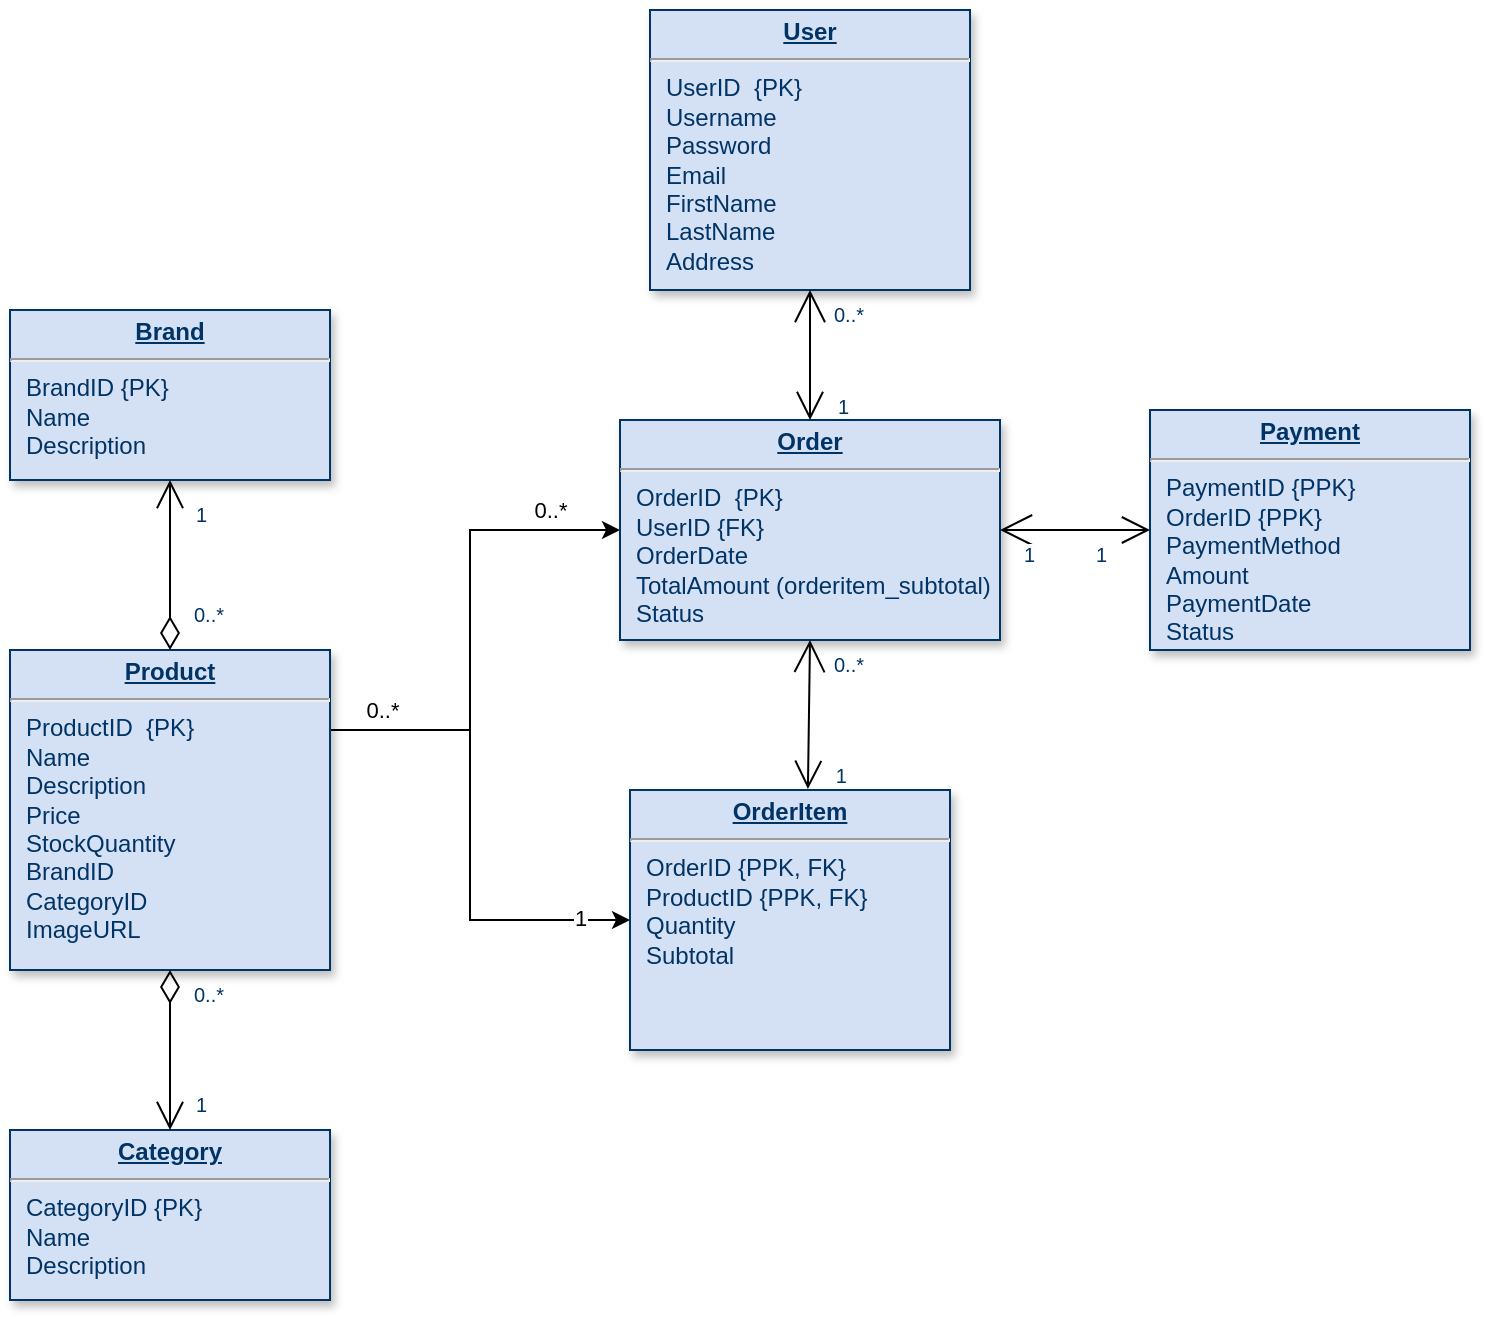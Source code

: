 <mxfile version="26.1.1">
  <diagram name="Page-1" id="efa7a0a1-bf9b-a30e-e6df-94a7791c09e9">
    <mxGraphModel dx="715" dy="888" grid="1" gridSize="10" guides="1" tooltips="1" connect="1" arrows="1" fold="1" page="1" pageScale="1" pageWidth="826" pageHeight="1169" background="none" math="0" shadow="0">
      <root>
        <mxCell id="0" />
        <mxCell id="1" parent="0" />
        <mxCell id="21" value="&lt;p style=&quot;margin: 0px; margin-top: 4px; text-align: center; text-decoration: underline;&quot;&gt;&lt;b&gt;Category&lt;br&gt;&lt;/b&gt;&lt;/p&gt;&lt;hr&gt;&lt;p style=&quot;margin: 0px; margin-left: 8px;&quot;&gt;CategoryID&lt;span style=&quot;background-color: transparent; color: light-dark(rgb(0, 51, 102), rgb(161, 205, 249));&quot;&gt;&amp;nbsp;&lt;/span&gt;&lt;span style=&quot;background-color: transparent; color: light-dark(rgb(0, 51, 102), rgb(161, 205, 249));&quot;&gt;{PK}&lt;/span&gt;&lt;/p&gt;&lt;p style=&quot;margin: 0px; margin-left: 8px;&quot;&gt;Name&lt;/p&gt;&lt;p style=&quot;margin: 0px; margin-left: 8px;&quot;&gt;Description&lt;/p&gt;" style="verticalAlign=top;align=left;overflow=fill;fontSize=12;fontFamily=Helvetica;html=1;strokeColor=#003366;shadow=1;fillColor=#D4E1F5;fontColor=#003366" parent="1" vertex="1">
          <mxGeometry x="80" y="920" width="160" height="85" as="geometry" />
        </mxCell>
        <mxCell id="bglmUNYggjSopZwdhN66-133" style="edgeStyle=orthogonalEdgeStyle;rounded=0;orthogonalLoop=1;jettySize=auto;html=1;exitX=1;exitY=0.25;exitDx=0;exitDy=0;entryX=0;entryY=0.5;entryDx=0;entryDy=0;" edge="1" parent="1" source="25" target="bglmUNYggjSopZwdhN66-116">
          <mxGeometry relative="1" as="geometry">
            <Array as="points">
              <mxPoint x="310" y="720" />
              <mxPoint x="310" y="620" />
            </Array>
          </mxGeometry>
        </mxCell>
        <mxCell id="bglmUNYggjSopZwdhN66-134" value="0..*" style="edgeLabel;html=1;align=center;verticalAlign=middle;resizable=0;points=[];" vertex="1" connectable="0" parent="bglmUNYggjSopZwdhN66-133">
          <mxGeometry x="-0.875" relative="1" as="geometry">
            <mxPoint x="10" y="-10" as="offset" />
          </mxGeometry>
        </mxCell>
        <mxCell id="bglmUNYggjSopZwdhN66-135" value="0..*" style="edgeLabel;html=1;align=center;verticalAlign=middle;resizable=0;points=[];" vertex="1" connectable="0" parent="bglmUNYggjSopZwdhN66-133">
          <mxGeometry x="0.713" y="1" relative="1" as="geometry">
            <mxPoint y="-9" as="offset" />
          </mxGeometry>
        </mxCell>
        <mxCell id="bglmUNYggjSopZwdhN66-136" style="edgeStyle=orthogonalEdgeStyle;rounded=0;orthogonalLoop=1;jettySize=auto;html=1;exitX=1;exitY=0.5;exitDx=0;exitDy=0;entryX=0;entryY=0.5;entryDx=0;entryDy=0;" edge="1" parent="1" source="25" target="bglmUNYggjSopZwdhN66-117">
          <mxGeometry relative="1" as="geometry">
            <Array as="points">
              <mxPoint x="240" y="720" />
              <mxPoint x="310" y="720" />
              <mxPoint x="310" y="815" />
            </Array>
          </mxGeometry>
        </mxCell>
        <mxCell id="bglmUNYggjSopZwdhN66-137" value="1" style="edgeLabel;html=1;align=center;verticalAlign=middle;resizable=0;points=[];" vertex="1" connectable="0" parent="bglmUNYggjSopZwdhN66-136">
          <mxGeometry x="0.821" y="1" relative="1" as="geometry">
            <mxPoint as="offset" />
          </mxGeometry>
        </mxCell>
        <mxCell id="25" value="&lt;p style=&quot;margin: 0px; margin-top: 4px; text-align: center; text-decoration: underline;&quot;&gt;&lt;strong&gt;Product&lt;/strong&gt;&lt;/p&gt;&lt;hr&gt;&lt;p style=&quot;margin: 0px; margin-left: 8px;&quot;&gt;ProductID&amp;nbsp;&lt;span style=&quot;background-color: transparent; color: light-dark(rgb(0, 51, 102), rgb(161, 205, 249));&quot;&gt;&amp;nbsp;&lt;/span&gt;&lt;span style=&quot;background-color: transparent; color: light-dark(rgb(0, 51, 102), rgb(161, 205, 249));&quot;&gt;{PK}&lt;/span&gt;&lt;/p&gt;&lt;p style=&quot;margin: 0px; margin-left: 8px;&quot;&gt;Name&lt;/p&gt;&lt;p style=&quot;margin: 0px; margin-left: 8px;&quot;&gt;Description&lt;/p&gt;&lt;p style=&quot;margin: 0px; margin-left: 8px;&quot;&gt;Price&lt;/p&gt;&lt;p style=&quot;margin: 0px; margin-left: 8px;&quot;&gt;StockQuantity&lt;/p&gt;&lt;p style=&quot;margin: 0px; margin-left: 8px;&quot;&gt;BrandID&lt;/p&gt;&lt;p style=&quot;margin: 0px; margin-left: 8px;&quot;&gt;CategoryID&lt;/p&gt;&lt;p style=&quot;margin: 0px; margin-left: 8px;&quot;&gt;ImageURL&lt;/p&gt;" style="verticalAlign=top;align=left;overflow=fill;fontSize=12;fontFamily=Helvetica;html=1;strokeColor=#003366;shadow=1;fillColor=#D4E1F5;fontColor=#003366" parent="1" vertex="1">
          <mxGeometry x="80.0" y="680.0" width="160" height="160" as="geometry" />
        </mxCell>
        <mxCell id="90" value="" style="endArrow=open;endSize=12;startArrow=diamondThin;startSize=14;startFill=0;edgeStyle=orthogonalEdgeStyle" parent="1" source="25" target="21" edge="1">
          <mxGeometry x="620" y="340" as="geometry">
            <mxPoint x="660" y="1010" as="sourcePoint" />
            <mxPoint x="820" y="1010" as="targetPoint" />
          </mxGeometry>
        </mxCell>
        <mxCell id="91" value="0..*" style="resizable=0;align=left;verticalAlign=top;labelBackgroundColor=#ffffff;fontSize=10;strokeColor=#003366;shadow=1;fillColor=#D4E1F5;fontColor=#003366" parent="90" connectable="0" vertex="1">
          <mxGeometry x="-1" relative="1" as="geometry">
            <mxPoint x="10" as="offset" />
          </mxGeometry>
        </mxCell>
        <mxCell id="92" value="1" style="resizable=0;align=right;verticalAlign=top;labelBackgroundColor=#ffffff;fontSize=10;strokeColor=#003366;shadow=1;fillColor=#D4E1F5;fontColor=#003366" parent="90" connectable="0" vertex="1">
          <mxGeometry x="1" relative="1" as="geometry">
            <mxPoint x="20" y="-25.0" as="offset" />
          </mxGeometry>
        </mxCell>
        <mxCell id="bglmUNYggjSopZwdhN66-114" value="&lt;p style=&quot;margin: 0px; margin-top: 4px; text-align: center; text-decoration: underline;&quot;&gt;&lt;b&gt;Brand&lt;/b&gt;&lt;/p&gt;&lt;hr&gt;&lt;p style=&quot;margin: 0px; margin-left: 8px;&quot;&gt;BrandID {PK}&lt;/p&gt;&lt;p style=&quot;margin: 0px; margin-left: 8px;&quot;&gt;Name&lt;/p&gt;&lt;p style=&quot;margin: 0px; margin-left: 8px;&quot;&gt;Description&lt;/p&gt;" style="verticalAlign=top;align=left;overflow=fill;fontSize=12;fontFamily=Helvetica;html=1;strokeColor=#003366;shadow=1;fillColor=#D4E1F5;fontColor=#003366" vertex="1" parent="1">
          <mxGeometry x="80" y="510" width="160" height="85" as="geometry" />
        </mxCell>
        <mxCell id="bglmUNYggjSopZwdhN66-115" value="&lt;p style=&quot;margin: 0px; margin-top: 4px; text-align: center; text-decoration: underline;&quot;&gt;&lt;b&gt;User&lt;/b&gt;&lt;/p&gt;&lt;hr&gt;&lt;p style=&quot;margin: 0px; margin-left: 8px;&quot;&gt;UserID&amp;nbsp;&lt;span style=&quot;background-color: transparent; color: light-dark(rgb(0, 51, 102), rgb(161, 205, 249));&quot;&gt;&amp;nbsp;&lt;/span&gt;&lt;span style=&quot;background-color: transparent; color: light-dark(rgb(0, 51, 102), rgb(161, 205, 249));&quot;&gt;{PK}&lt;/span&gt;&lt;/p&gt;&lt;p style=&quot;margin: 0px; margin-left: 8px;&quot;&gt;Username&lt;/p&gt;&lt;p style=&quot;margin: 0px; margin-left: 8px;&quot;&gt;Password&lt;/p&gt;&lt;p style=&quot;margin: 0px; margin-left: 8px;&quot;&gt;Email&lt;/p&gt;&lt;p style=&quot;margin: 0px; margin-left: 8px;&quot;&gt;FirstName&lt;/p&gt;&lt;p style=&quot;margin: 0px; margin-left: 8px;&quot;&gt;LastName&lt;/p&gt;&lt;p style=&quot;margin: 0px; margin-left: 8px;&quot;&gt;Address&lt;/p&gt;&lt;p style=&quot;margin: 0px; margin-left: 8px;&quot;&gt;&lt;br&gt;&lt;/p&gt;" style="verticalAlign=top;align=left;overflow=fill;fontSize=12;fontFamily=Helvetica;html=1;strokeColor=#003366;shadow=1;fillColor=#D4E1F5;fontColor=#003366" vertex="1" parent="1">
          <mxGeometry x="400" y="360" width="160" height="140" as="geometry" />
        </mxCell>
        <mxCell id="bglmUNYggjSopZwdhN66-116" value="&lt;p style=&quot;margin: 0px; margin-top: 4px; text-align: center; text-decoration: underline;&quot;&gt;&lt;b&gt;Order&lt;/b&gt;&lt;/p&gt;&lt;hr&gt;&lt;p style=&quot;margin: 0px; margin-left: 8px;&quot;&gt;OrderID&amp;nbsp;&lt;span style=&quot;background-color: transparent; color: light-dark(rgb(0, 51, 102), rgb(161, 205, 249));&quot;&gt;&amp;nbsp;&lt;/span&gt;&lt;span style=&quot;background-color: transparent; color: light-dark(rgb(0, 51, 102), rgb(161, 205, 249));&quot;&gt;{PK}&lt;/span&gt;&lt;/p&gt;&lt;p style=&quot;margin: 0px; margin-left: 8px;&quot;&gt;UserID {FK}&lt;/p&gt;&lt;p style=&quot;margin: 0px; margin-left: 8px;&quot;&gt;OrderDate&lt;/p&gt;&lt;p style=&quot;margin: 0px; margin-left: 8px;&quot;&gt;TotalAmount (orderitem_subtotal)&lt;/p&gt;&lt;p style=&quot;margin: 0px; margin-left: 8px;&quot;&gt;Status&lt;/p&gt;&lt;p style=&quot;margin: 0px; margin-left: 8px;&quot;&gt;&lt;br&gt;&lt;/p&gt;" style="verticalAlign=top;align=left;overflow=fill;fontSize=12;fontFamily=Helvetica;html=1;strokeColor=#003366;shadow=1;fillColor=#D4E1F5;fontColor=#003366" vertex="1" parent="1">
          <mxGeometry x="385" y="565" width="190" height="110" as="geometry" />
        </mxCell>
        <mxCell id="bglmUNYggjSopZwdhN66-117" value="&lt;p style=&quot;margin: 0px; margin-top: 4px; text-align: center; text-decoration: underline;&quot;&gt;&lt;b&gt;OrderItem&lt;/b&gt;&lt;/p&gt;&lt;hr&gt;&lt;p style=&quot;margin: 0px; margin-left: 8px;&quot;&gt;&lt;span style=&quot;background-color: transparent; color: light-dark(rgb(0, 51, 102), rgb(161, 205, 249));&quot;&gt;OrderID {PPK, FK}&lt;/span&gt;&lt;/p&gt;&lt;p style=&quot;margin: 0px; margin-left: 8px;&quot;&gt;ProductID {PPK, FK}&lt;/p&gt;&lt;p style=&quot;margin: 0px; margin-left: 8px;&quot;&gt;Quantity&lt;/p&gt;&lt;p style=&quot;margin: 0px; margin-left: 8px;&quot;&gt;Subtotal&lt;/p&gt;&lt;p style=&quot;margin: 0px; margin-left: 8px;&quot;&gt;&lt;br&gt;&lt;/p&gt;" style="verticalAlign=top;align=left;overflow=fill;fontSize=12;fontFamily=Helvetica;html=1;strokeColor=#003366;shadow=1;fillColor=#D4E1F5;fontColor=#003366" vertex="1" parent="1">
          <mxGeometry x="390" y="750" width="160" height="130" as="geometry" />
        </mxCell>
        <mxCell id="bglmUNYggjSopZwdhN66-118" value="&lt;p style=&quot;margin: 0px; margin-top: 4px; text-align: center; text-decoration: underline;&quot;&gt;&lt;b&gt;Payment&lt;/b&gt;&lt;/p&gt;&lt;hr&gt;&lt;p style=&quot;margin: 0px; margin-left: 8px;&quot;&gt;PaymentID {PPK}&lt;/p&gt;&lt;p style=&quot;margin: 0px; margin-left: 8px;&quot;&gt;OrderID &lt;span style=&quot;background-color: transparent; color: light-dark(rgb(0, 51, 102), rgb(161, 205, 249));&quot;&gt;{PPK}&lt;/span&gt;&lt;/p&gt;&lt;p style=&quot;margin: 0px; margin-left: 8px;&quot;&gt;PaymentMethod&amp;nbsp;&lt;/p&gt;&lt;p style=&quot;margin: 0px; margin-left: 8px;&quot;&gt;Amount&lt;/p&gt;&lt;p style=&quot;margin: 0px; margin-left: 8px;&quot;&gt;PaymentDate&lt;/p&gt;&lt;p style=&quot;margin: 0px; margin-left: 8px;&quot;&gt;Status&lt;/p&gt;" style="verticalAlign=top;align=left;overflow=fill;fontSize=12;fontFamily=Helvetica;html=1;strokeColor=#003366;shadow=1;fillColor=#D4E1F5;fontColor=#003366" vertex="1" parent="1">
          <mxGeometry x="650" y="560" width="160" height="120" as="geometry" />
        </mxCell>
        <mxCell id="bglmUNYggjSopZwdhN66-119" value="" style="endArrow=open;endSize=12;startArrow=diamondThin;startSize=14;startFill=0;exitX=0.5;exitY=0;exitDx=0;exitDy=0;entryX=0.5;entryY=1;entryDx=0;entryDy=0;" edge="1" parent="1" source="25" target="bglmUNYggjSopZwdhN66-114">
          <mxGeometry x="620" y="340" as="geometry">
            <mxPoint x="130" y="192" as="sourcePoint" />
            <mxPoint x="130" y="490" as="targetPoint" />
          </mxGeometry>
        </mxCell>
        <mxCell id="bglmUNYggjSopZwdhN66-120" value="0..*" style="resizable=0;align=left;verticalAlign=top;labelBackgroundColor=#ffffff;fontSize=10;strokeColor=#003366;shadow=1;fillColor=#D4E1F5;fontColor=#003366" connectable="0" vertex="1" parent="bglmUNYggjSopZwdhN66-119">
          <mxGeometry x="-1" relative="1" as="geometry">
            <mxPoint x="10" y="-30" as="offset" />
          </mxGeometry>
        </mxCell>
        <mxCell id="bglmUNYggjSopZwdhN66-121" value="1" style="resizable=0;align=right;verticalAlign=top;labelBackgroundColor=#ffffff;fontSize=10;strokeColor=#003366;shadow=1;fillColor=#D4E1F5;fontColor=#003366" connectable="0" vertex="1" parent="bglmUNYggjSopZwdhN66-119">
          <mxGeometry x="1" relative="1" as="geometry">
            <mxPoint x="20" y="5" as="offset" />
          </mxGeometry>
        </mxCell>
        <mxCell id="bglmUNYggjSopZwdhN66-122" value="" style="endArrow=open;endSize=12;startArrow=open;startSize=14;startFill=0;edgeStyle=orthogonalEdgeStyle;exitX=1;exitY=0.5;exitDx=0;exitDy=0;entryX=0;entryY=0.5;entryDx=0;entryDy=0;" edge="1" parent="1" source="bglmUNYggjSopZwdhN66-116" target="bglmUNYggjSopZwdhN66-118">
          <mxGeometry x="620" y="340" as="geometry">
            <mxPoint x="560" y="620" as="sourcePoint" />
            <mxPoint x="700" y="751" as="targetPoint" />
            <Array as="points" />
          </mxGeometry>
        </mxCell>
        <mxCell id="bglmUNYggjSopZwdhN66-123" value="1" style="resizable=0;align=left;verticalAlign=top;labelBackgroundColor=#ffffff;fontSize=10;strokeColor=#003366;shadow=1;fillColor=#D4E1F5;fontColor=#003366" connectable="0" vertex="1" parent="bglmUNYggjSopZwdhN66-122">
          <mxGeometry x="-1" relative="1" as="geometry">
            <mxPoint x="10" as="offset" />
          </mxGeometry>
        </mxCell>
        <mxCell id="bglmUNYggjSopZwdhN66-124" value="1" style="resizable=0;align=right;verticalAlign=top;labelBackgroundColor=#ffffff;fontSize=10;strokeColor=#003366;shadow=1;fillColor=#D4E1F5;fontColor=#003366" connectable="0" vertex="1" parent="bglmUNYggjSopZwdhN66-122">
          <mxGeometry x="1" relative="1" as="geometry">
            <mxPoint x="-20" as="offset" />
          </mxGeometry>
        </mxCell>
        <mxCell id="bglmUNYggjSopZwdhN66-127" value="" style="endArrow=open;endSize=12;startArrow=open;startSize=14;startFill=0;exitX=0.5;exitY=1;exitDx=0;exitDy=0;entryX=0.556;entryY=-0.004;entryDx=0;entryDy=0;entryPerimeter=0;" edge="1" parent="1" source="bglmUNYggjSopZwdhN66-116" target="bglmUNYggjSopZwdhN66-117">
          <mxGeometry x="620" y="340" as="geometry">
            <mxPoint x="470" y="690" as="sourcePoint" />
            <mxPoint x="640" y="690" as="targetPoint" />
          </mxGeometry>
        </mxCell>
        <mxCell id="bglmUNYggjSopZwdhN66-128" value="0..*" style="resizable=0;align=left;verticalAlign=top;labelBackgroundColor=#ffffff;fontSize=10;strokeColor=#003366;shadow=1;fillColor=#D4E1F5;fontColor=#003366" connectable="0" vertex="1" parent="bglmUNYggjSopZwdhN66-127">
          <mxGeometry x="-1" relative="1" as="geometry">
            <mxPoint x="10" as="offset" />
          </mxGeometry>
        </mxCell>
        <mxCell id="bglmUNYggjSopZwdhN66-129" value="1" style="resizable=0;align=right;verticalAlign=top;labelBackgroundColor=#ffffff;fontSize=10;strokeColor=#003366;shadow=1;fillColor=#D4E1F5;fontColor=#003366" connectable="0" vertex="1" parent="bglmUNYggjSopZwdhN66-127">
          <mxGeometry x="1" relative="1" as="geometry">
            <mxPoint x="21" y="-19" as="offset" />
          </mxGeometry>
        </mxCell>
        <mxCell id="bglmUNYggjSopZwdhN66-130" value="" style="endArrow=open;endSize=12;startArrow=open;startSize=14;startFill=0;exitX=0.5;exitY=1;exitDx=0;exitDy=0;entryX=0.5;entryY=0;entryDx=0;entryDy=0;" edge="1" parent="1" source="bglmUNYggjSopZwdhN66-115" target="bglmUNYggjSopZwdhN66-116">
          <mxGeometry x="620" y="340" as="geometry">
            <mxPoint x="490.5" y="511" as="sourcePoint" />
            <mxPoint x="489.5" y="585" as="targetPoint" />
          </mxGeometry>
        </mxCell>
        <mxCell id="bglmUNYggjSopZwdhN66-131" value="0..*" style="resizable=0;align=left;verticalAlign=top;labelBackgroundColor=#ffffff;fontSize=10;strokeColor=#003366;shadow=1;fillColor=#D4E1F5;fontColor=#003366" connectable="0" vertex="1" parent="bglmUNYggjSopZwdhN66-130">
          <mxGeometry x="-1" relative="1" as="geometry">
            <mxPoint x="10" as="offset" />
          </mxGeometry>
        </mxCell>
        <mxCell id="bglmUNYggjSopZwdhN66-132" value="1" style="resizable=0;align=right;verticalAlign=top;labelBackgroundColor=#ffffff;fontSize=10;strokeColor=#003366;shadow=1;fillColor=#D4E1F5;fontColor=#003366" connectable="0" vertex="1" parent="bglmUNYggjSopZwdhN66-130">
          <mxGeometry x="1" relative="1" as="geometry">
            <mxPoint x="21" y="-19" as="offset" />
          </mxGeometry>
        </mxCell>
      </root>
    </mxGraphModel>
  </diagram>
</mxfile>
